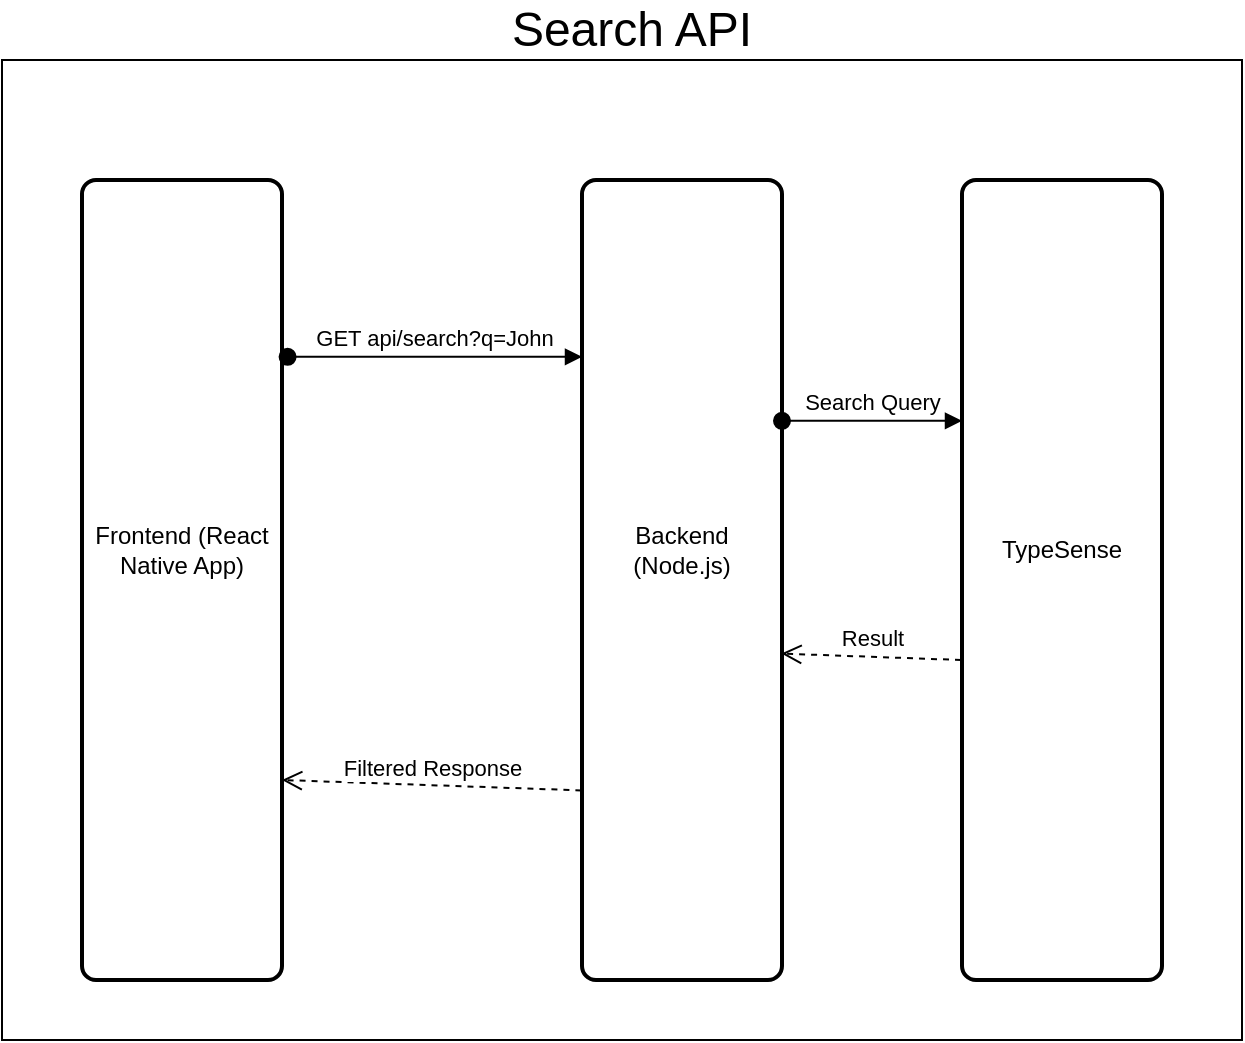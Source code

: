 <mxfile version="26.2.14">
  <diagram name="Page-1" id="fpoTh8QzEGuSmWnzyOTs">
    <mxGraphModel dx="1293" dy="669" grid="1" gridSize="10" guides="1" tooltips="1" connect="1" arrows="1" fold="1" page="1" pageScale="1" pageWidth="850" pageHeight="1100" math="0" shadow="0">
      <root>
        <mxCell id="0" />
        <mxCell id="1" parent="0" />
        <mxCell id="fGe8D76OXb4kM06dRWcq-13" value="" style="rounded=0;whiteSpace=wrap;html=1;" vertex="1" parent="1">
          <mxGeometry x="110" y="50" width="620" height="490" as="geometry" />
        </mxCell>
        <mxCell id="fGe8D76OXb4kM06dRWcq-1" value="" style="rounded=1;whiteSpace=wrap;html=1;absoluteArcSize=1;arcSize=14;strokeWidth=2;" vertex="1" parent="1">
          <mxGeometry x="150" y="110" width="100" height="400" as="geometry" />
        </mxCell>
        <mxCell id="fGe8D76OXb4kM06dRWcq-2" value="Frontend (React Native App)" style="text;html=1;align=center;verticalAlign=middle;whiteSpace=wrap;rounded=0;" vertex="1" parent="1">
          <mxGeometry x="150" y="180" width="100" height="230" as="geometry" />
        </mxCell>
        <mxCell id="fGe8D76OXb4kM06dRWcq-3" value="" style="rounded=1;whiteSpace=wrap;html=1;absoluteArcSize=1;arcSize=14;strokeWidth=2;" vertex="1" parent="1">
          <mxGeometry x="400" y="110" width="100" height="400" as="geometry" />
        </mxCell>
        <mxCell id="fGe8D76OXb4kM06dRWcq-4" value="Backend (Node.js)" style="text;html=1;align=center;verticalAlign=middle;whiteSpace=wrap;rounded=0;" vertex="1" parent="1">
          <mxGeometry x="410" y="180" width="80" height="230" as="geometry" />
        </mxCell>
        <mxCell id="fGe8D76OXb4kM06dRWcq-6" value="" style="rounded=1;whiteSpace=wrap;html=1;absoluteArcSize=1;arcSize=14;strokeWidth=2;" vertex="1" parent="1">
          <mxGeometry x="590" y="110" width="100" height="400" as="geometry" />
        </mxCell>
        <mxCell id="fGe8D76OXb4kM06dRWcq-7" value="TypeSense" style="text;html=1;align=center;verticalAlign=middle;whiteSpace=wrap;rounded=0;" vertex="1" parent="1">
          <mxGeometry x="610" y="180" width="60" height="230" as="geometry" />
        </mxCell>
        <mxCell id="fGe8D76OXb4kM06dRWcq-9" value="GET api/search?q=John" style="html=1;verticalAlign=bottom;startArrow=oval;startFill=1;endArrow=block;startSize=8;curved=0;rounded=0;exitX=1.028;exitY=0.221;exitDx=0;exitDy=0;exitPerimeter=0;entryX=0;entryY=0.221;entryDx=0;entryDy=0;entryPerimeter=0;" edge="1" parent="1" source="fGe8D76OXb4kM06dRWcq-1" target="fGe8D76OXb4kM06dRWcq-3">
          <mxGeometry width="60" relative="1" as="geometry">
            <mxPoint x="290" y="270" as="sourcePoint" />
            <mxPoint x="350" y="270" as="targetPoint" />
          </mxGeometry>
        </mxCell>
        <mxCell id="fGe8D76OXb4kM06dRWcq-10" value="Search Query" style="html=1;verticalAlign=bottom;startArrow=oval;startFill=1;endArrow=block;startSize=8;curved=0;rounded=0;exitX=1;exitY=0.301;exitDx=0;exitDy=0;exitPerimeter=0;entryX=0;entryY=0.301;entryDx=0;entryDy=0;entryPerimeter=0;" edge="1" parent="1" source="fGe8D76OXb4kM06dRWcq-3" target="fGe8D76OXb4kM06dRWcq-6">
          <mxGeometry width="60" relative="1" as="geometry">
            <mxPoint x="520" y="230" as="sourcePoint" />
            <mxPoint x="580" y="230" as="targetPoint" />
          </mxGeometry>
        </mxCell>
        <mxCell id="fGe8D76OXb4kM06dRWcq-11" value="Result" style="html=1;verticalAlign=bottom;endArrow=open;dashed=1;endSize=8;curved=0;rounded=0;entryX=0.997;entryY=0.592;entryDx=0;entryDy=0;entryPerimeter=0;exitX=-0.005;exitY=0.6;exitDx=0;exitDy=0;exitPerimeter=0;" edge="1" parent="1" source="fGe8D76OXb4kM06dRWcq-6" target="fGe8D76OXb4kM06dRWcq-3">
          <mxGeometry relative="1" as="geometry">
            <mxPoint x="620" y="350" as="sourcePoint" />
            <mxPoint x="540" y="350" as="targetPoint" />
          </mxGeometry>
        </mxCell>
        <mxCell id="fGe8D76OXb4kM06dRWcq-12" value="Filtered Response" style="html=1;verticalAlign=bottom;endArrow=open;dashed=1;endSize=8;curved=0;rounded=0;entryX=1;entryY=0.75;entryDx=0;entryDy=0;exitX=-0.003;exitY=0.763;exitDx=0;exitDy=0;exitPerimeter=0;" edge="1" parent="1" source="fGe8D76OXb4kM06dRWcq-3" target="fGe8D76OXb4kM06dRWcq-1">
          <mxGeometry relative="1" as="geometry">
            <mxPoint x="380" y="373" as="sourcePoint" />
            <mxPoint x="260" y="370" as="targetPoint" />
          </mxGeometry>
        </mxCell>
        <mxCell id="fGe8D76OXb4kM06dRWcq-14" value="&lt;font style=&quot;font-size: 24px;&quot;&gt;Search API&lt;/font&gt;" style="text;html=1;align=center;verticalAlign=middle;whiteSpace=wrap;rounded=0;" vertex="1" parent="1">
          <mxGeometry x="260" y="20" width="330" height="30" as="geometry" />
        </mxCell>
      </root>
    </mxGraphModel>
  </diagram>
</mxfile>
